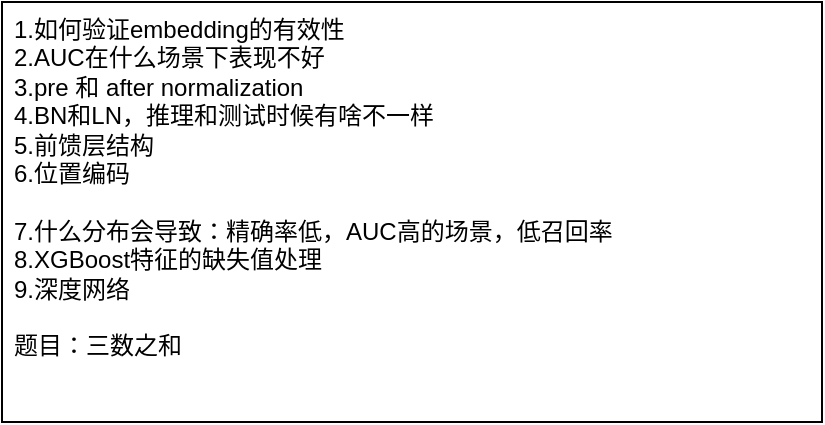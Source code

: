 <mxfile version="24.7.17">
  <diagram name="第 1 页" id="p7bdQWLHZcDDAwyAclO7">
    <mxGraphModel dx="1197" dy="358" grid="1" gridSize="10" guides="1" tooltips="1" connect="1" arrows="1" fold="1" page="0" pageScale="1" pageWidth="827" pageHeight="1169" math="0" shadow="0">
      <root>
        <mxCell id="0" />
        <mxCell id="1" parent="0" />
        <mxCell id="JpPuyHW-M_ndnzIqGpJT-1" value="1.如何验证embedding的有效性&lt;div&gt;2.AUC在什么场景下表现不好&lt;/div&gt;&lt;div&gt;3.pre 和 after normalization&lt;/div&gt;&lt;div&gt;4.BN和LN，推理和测试时候有啥不一样&lt;/div&gt;&lt;div&gt;5.前馈层结构&lt;/div&gt;&lt;div&gt;6.位置编码&lt;/div&gt;&lt;div&gt;&lt;br&gt;&lt;/div&gt;&lt;div&gt;7.什么分布会导致：精确率低，AUC高的场景，低召回率&lt;/div&gt;&lt;div&gt;8.XGBoost特征的缺失值处理&lt;/div&gt;&lt;div&gt;9.深度网络&lt;/div&gt;&lt;div&gt;&lt;br&gt;&lt;/div&gt;&lt;div&gt;题目：三数之和&lt;/div&gt;" style="rounded=0;whiteSpace=wrap;html=1;align=left;verticalAlign=top;spacingLeft=4;" parent="1" vertex="1">
          <mxGeometry x="-50" y="150" width="410" height="210" as="geometry" />
        </mxCell>
      </root>
    </mxGraphModel>
  </diagram>
</mxfile>
